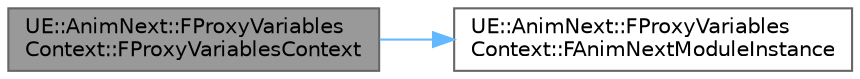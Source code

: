 digraph "UE::AnimNext::FProxyVariablesContext::FProxyVariablesContext"
{
 // INTERACTIVE_SVG=YES
 // LATEX_PDF_SIZE
  bgcolor="transparent";
  edge [fontname=Helvetica,fontsize=10,labelfontname=Helvetica,labelfontsize=10];
  node [fontname=Helvetica,fontsize=10,shape=box,height=0.2,width=0.4];
  rankdir="LR";
  Node1 [id="Node000001",label="UE::AnimNext::FProxyVariables\lContext::FProxyVariablesContext",height=0.2,width=0.4,color="gray40", fillcolor="grey60", style="filled", fontcolor="black",tooltip=" "];
  Node1 -> Node2 [id="edge1_Node000001_Node000002",color="steelblue1",style="solid",tooltip=" "];
  Node2 [id="Node000002",label="UE::AnimNext::FProxyVariables\lContext::FAnimNextModuleInstance",height=0.2,width=0.4,color="grey40", fillcolor="white", style="filled",URL="$d7/da6/structUE_1_1AnimNext_1_1FProxyVariablesContext.html#a0eed70c09c40f640efcd8760cbe1e14c",tooltip=" "];
}
